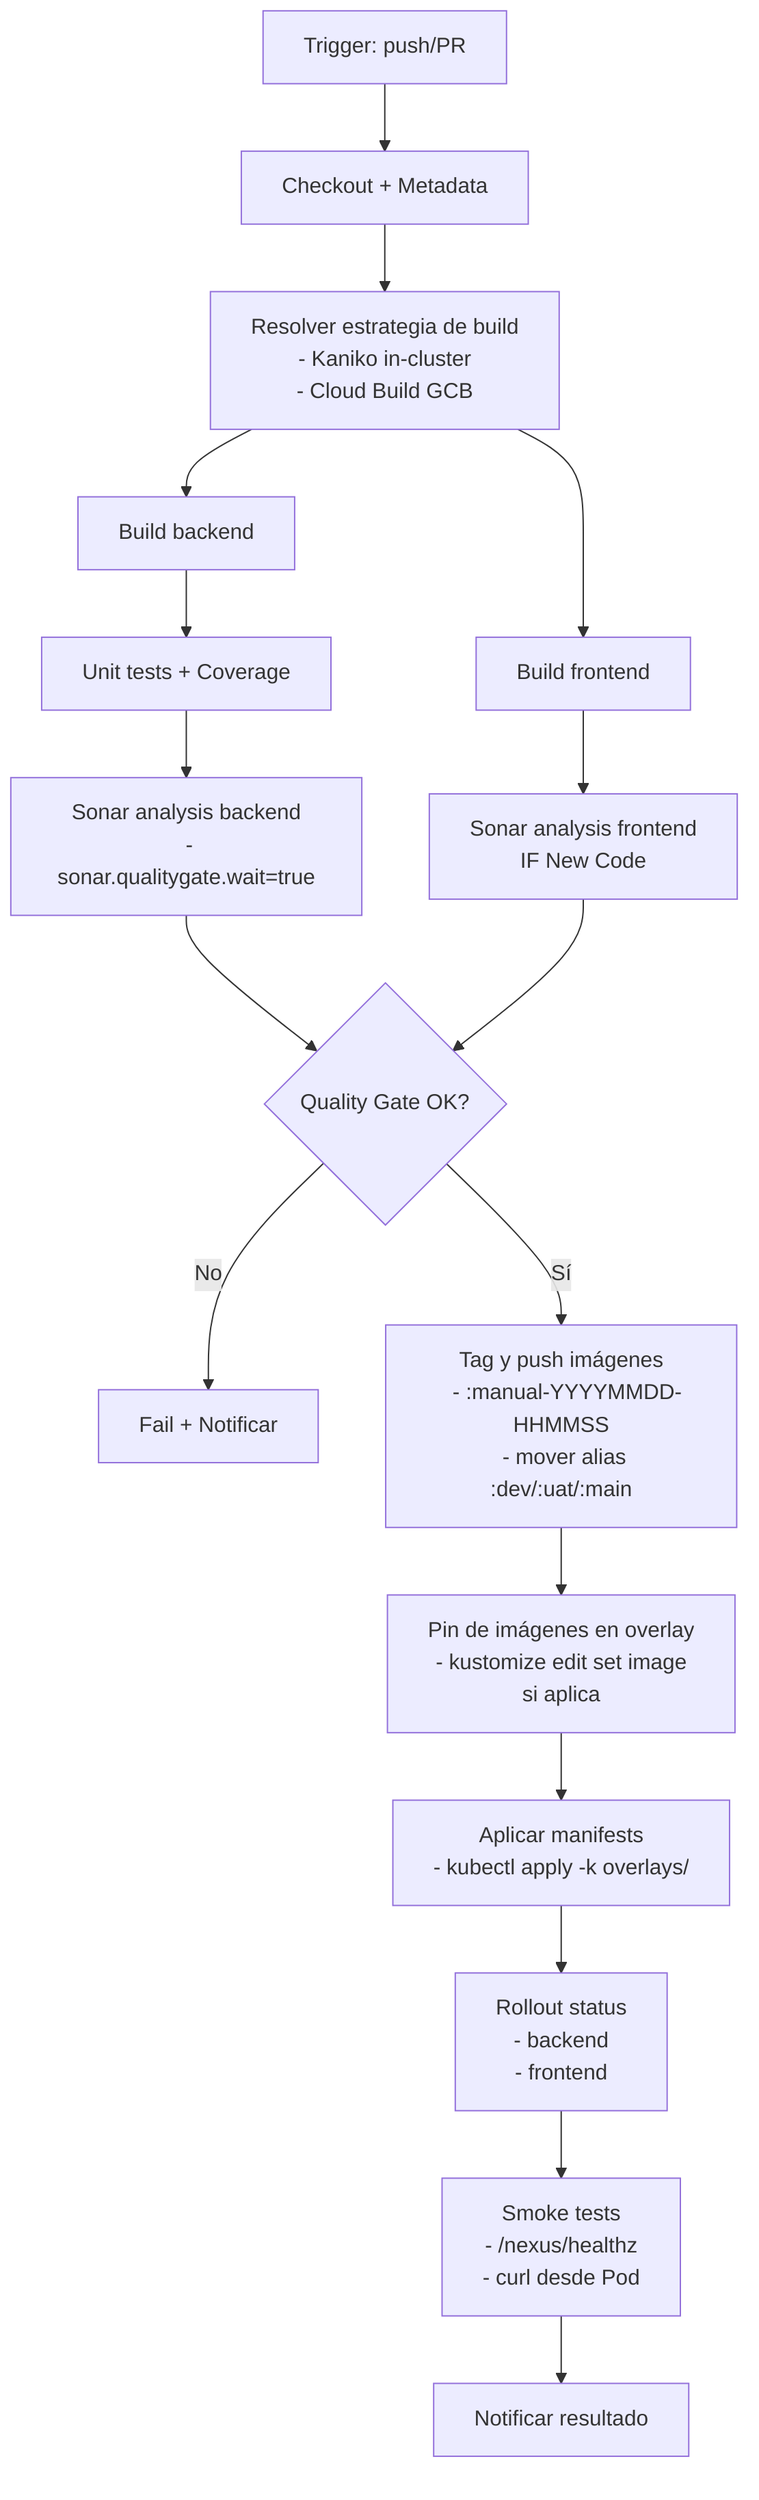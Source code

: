 flowchart TB
  A[Trigger: push/PR] --> B[Checkout + Metadata]
  B --> C[Resolver estrategia de build
  - Kaniko in-cluster
  - Cloud Build GCB]
  C --> D[Build backend]
  C --> E[Build frontend]
  D --> F[Unit tests + Coverage]
  F --> G[Sonar analysis backend
  - sonar.qualitygate.wait=true]
  E --> H[Sonar analysis frontend
  IF New Code]
  G --> I{Quality Gate OK?}
  H --> I
  I -->|No| X[Fail + Notificar]
  I -->|Sí| J[Tag y push imágenes
  - :manual-YYYYMMDD-HHMMSS
  - mover alias :dev/:uat/:main]
  J --> K[Pin de imágenes en overlay
  - kustomize edit set image
  si aplica]
  K --> L[Aplicar manifests
  - kubectl apply -k overlays/<env>]
  L --> M[Rollout status
  - backend
  - frontend]
  M --> N[Smoke tests
  - /nexus/healthz
  - curl desde Pod]
  N --> O[Notificar resultado]